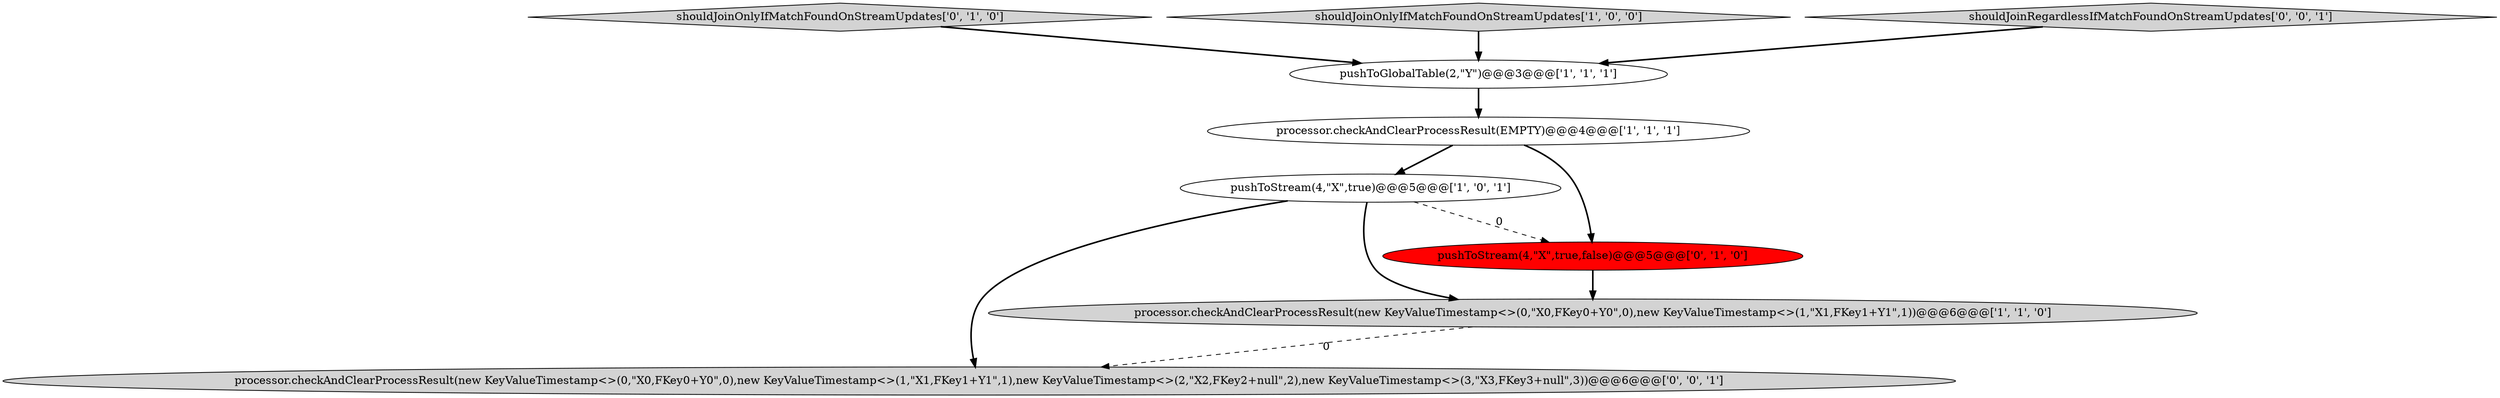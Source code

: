digraph {
4 [style = filled, label = "processor.checkAndClearProcessResult(EMPTY)@@@4@@@['1', '1', '1']", fillcolor = white, shape = ellipse image = "AAA0AAABBB1BBB"];
0 [style = filled, label = "pushToStream(4,\"X\",true)@@@5@@@['1', '0', '1']", fillcolor = white, shape = ellipse image = "AAA0AAABBB1BBB"];
6 [style = filled, label = "shouldJoinOnlyIfMatchFoundOnStreamUpdates['0', '1', '0']", fillcolor = lightgray, shape = diamond image = "AAA0AAABBB2BBB"];
3 [style = filled, label = "processor.checkAndClearProcessResult(new KeyValueTimestamp<>(0,\"X0,FKey0+Y0\",0),new KeyValueTimestamp<>(1,\"X1,FKey1+Y1\",1))@@@6@@@['1', '1', '0']", fillcolor = lightgray, shape = ellipse image = "AAA0AAABBB1BBB"];
1 [style = filled, label = "shouldJoinOnlyIfMatchFoundOnStreamUpdates['1', '0', '0']", fillcolor = lightgray, shape = diamond image = "AAA0AAABBB1BBB"];
8 [style = filled, label = "shouldJoinRegardlessIfMatchFoundOnStreamUpdates['0', '0', '1']", fillcolor = lightgray, shape = diamond image = "AAA0AAABBB3BBB"];
5 [style = filled, label = "pushToStream(4,\"X\",true,false)@@@5@@@['0', '1', '0']", fillcolor = red, shape = ellipse image = "AAA1AAABBB2BBB"];
7 [style = filled, label = "processor.checkAndClearProcessResult(new KeyValueTimestamp<>(0,\"X0,FKey0+Y0\",0),new KeyValueTimestamp<>(1,\"X1,FKey1+Y1\",1),new KeyValueTimestamp<>(2,\"X2,FKey2+null\",2),new KeyValueTimestamp<>(3,\"X3,FKey3+null\",3))@@@6@@@['0', '0', '1']", fillcolor = lightgray, shape = ellipse image = "AAA0AAABBB3BBB"];
2 [style = filled, label = "pushToGlobalTable(2,\"Y\")@@@3@@@['1', '1', '1']", fillcolor = white, shape = ellipse image = "AAA0AAABBB1BBB"];
0->3 [style = bold, label=""];
5->3 [style = bold, label=""];
1->2 [style = bold, label=""];
8->2 [style = bold, label=""];
0->5 [style = dashed, label="0"];
2->4 [style = bold, label=""];
4->5 [style = bold, label=""];
3->7 [style = dashed, label="0"];
4->0 [style = bold, label=""];
0->7 [style = bold, label=""];
6->2 [style = bold, label=""];
}
